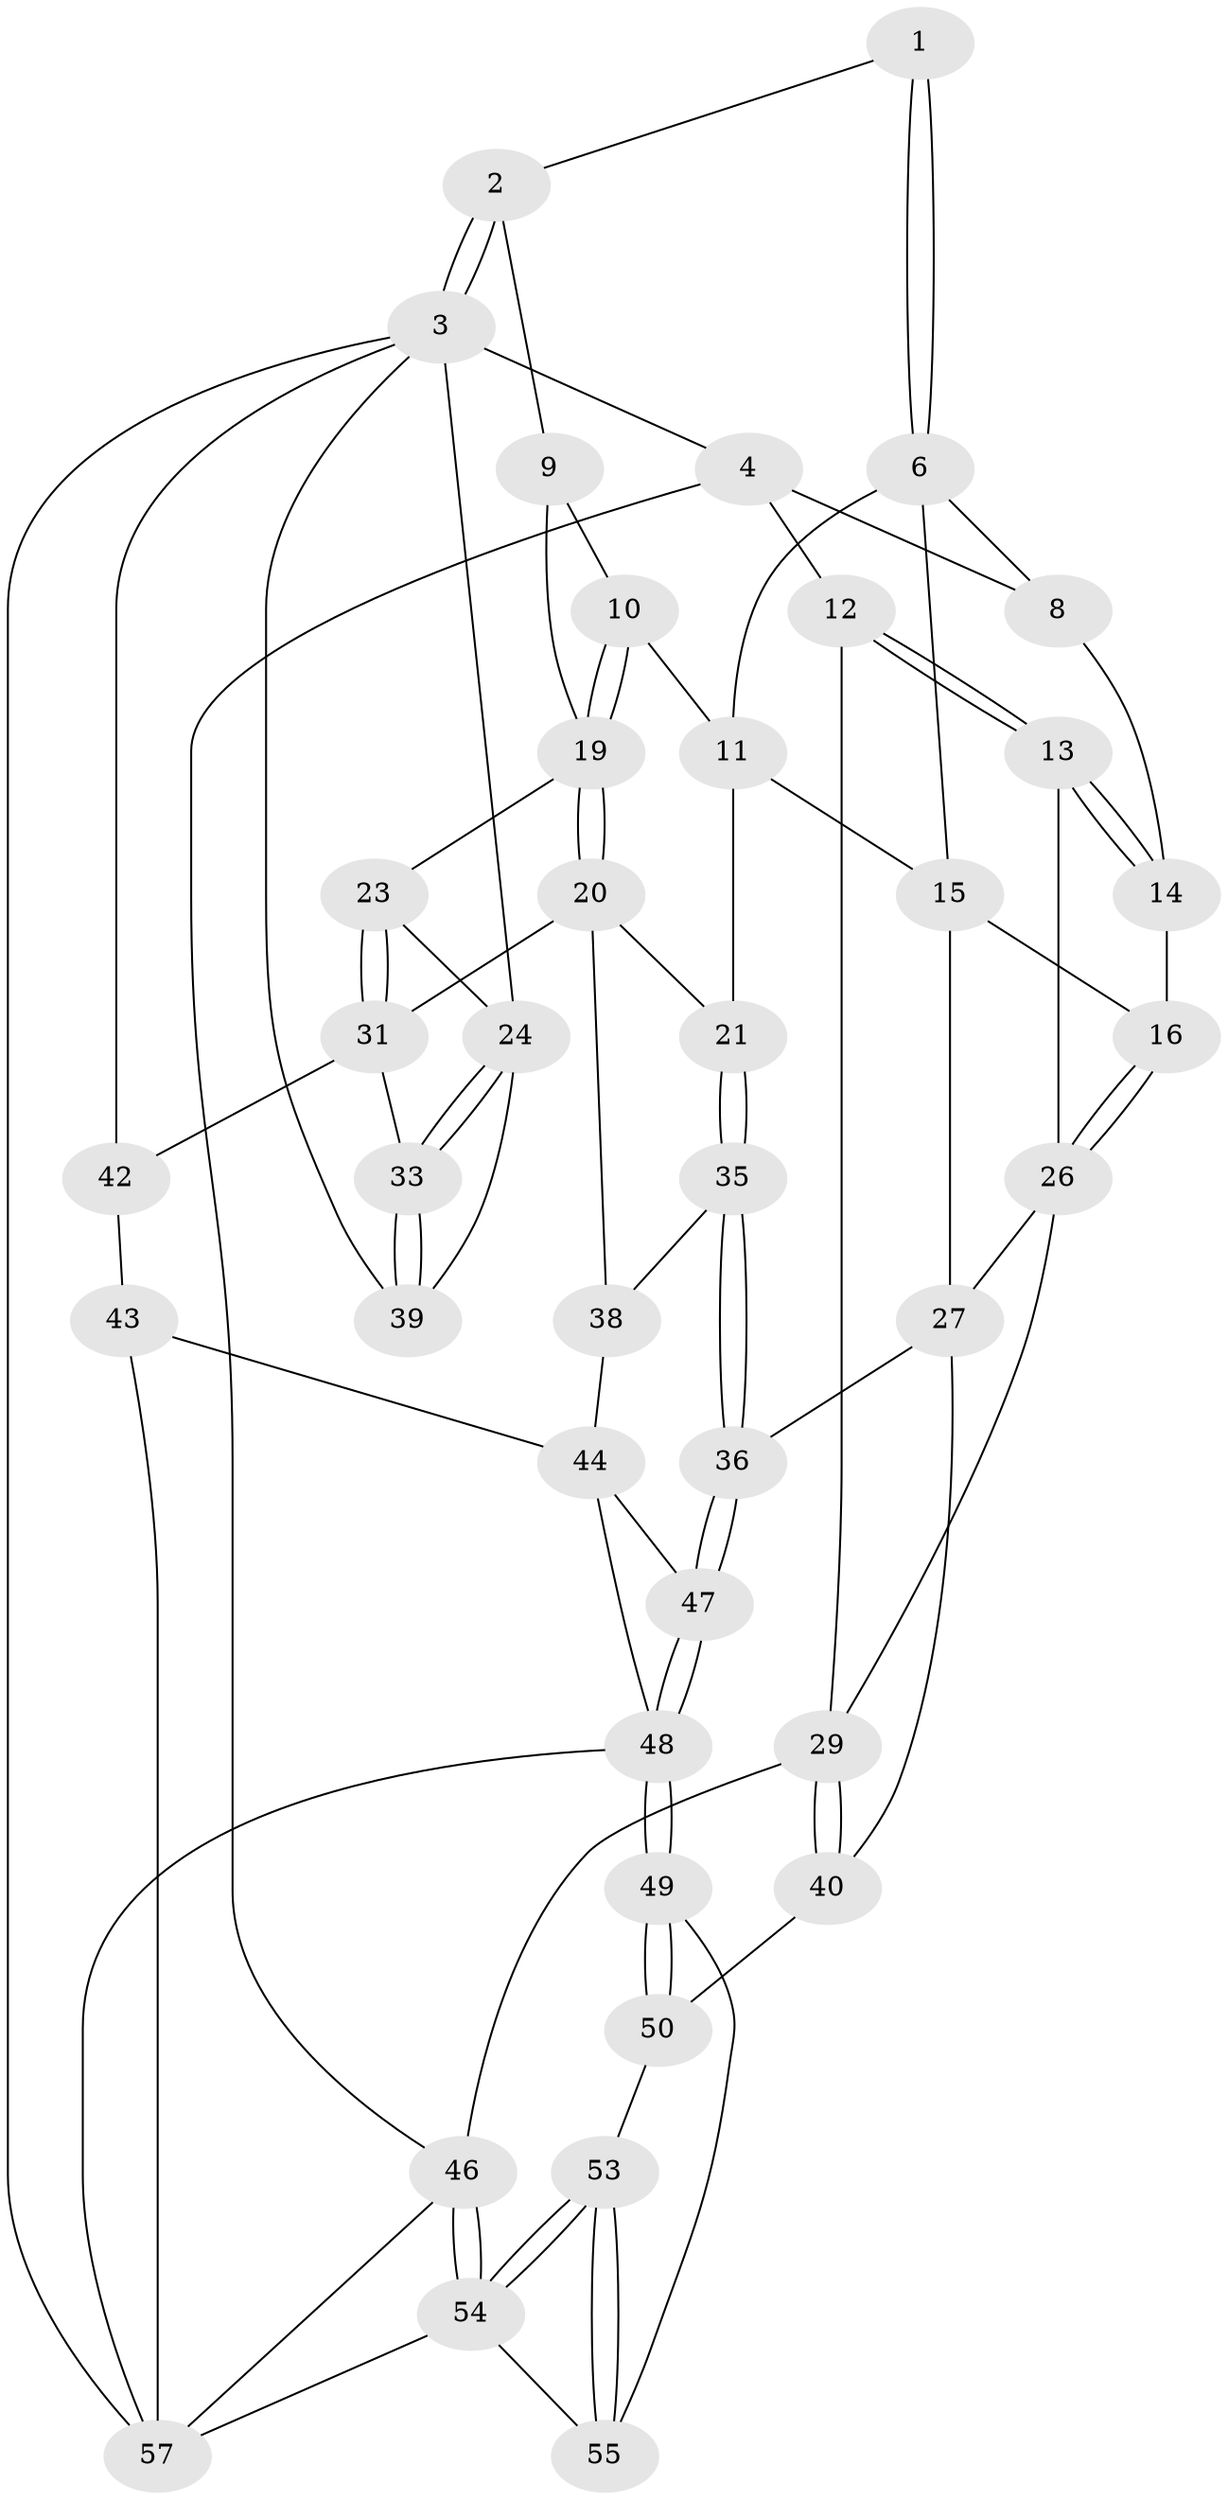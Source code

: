 // Generated by graph-tools (version 1.1) at 2025/52/02/27/25 19:52:41]
// undirected, 41 vertices, 91 edges
graph export_dot {
graph [start="1"]
  node [color=gray90,style=filled];
  1 [pos="+0.33656984868410444+0"];
  2 [pos="+0.638232679910559+0"];
  3 [pos="+1+0",super="+41"];
  4 [pos="+0+0",super="+5"];
  6 [pos="+0.33740777666084915+0",super="+7"];
  8 [pos="+0.11673095339669089+0.027855393745395706"];
  9 [pos="+0.6390219662202908+0.03463818473421063"];
  10 [pos="+0.4775798439558053+0.02324967010873858"];
  11 [pos="+0.36974225801863003+0",super="+17"];
  12 [pos="+0+0.027280449876342625"];
  13 [pos="+0.01190648967390442+0.11063006424499697"];
  14 [pos="+0.07421490532608759+0.0657802897448906"];
  15 [pos="+0.19578434282124402+0.11246705042922739",super="+18"];
  16 [pos="+0.17312443906569952+0.119250311683505"];
  19 [pos="+0.6080240827461821+0.1427746077215477",super="+22"];
  20 [pos="+0.5965585207256172+0.15656901886262597",super="+32"];
  21 [pos="+0.44408214593306244+0.21007590216269875"];
  23 [pos="+0.8041315576739082+0.14005662994681756"];
  24 [pos="+0.8087740731841166+0.13925742371948627",super="+25"];
  26 [pos="+0.06799095721164489+0.16478915300377975",super="+28"];
  27 [pos="+0.27485259582085536+0.2540510765662573",super="+37"];
  29 [pos="+0+0.49985137253057443",super="+30"];
  31 [pos="+0.7143070017024948+0.35049327155878807",super="+34"];
  33 [pos="+0.8879340120103306+0.3209429415884515"];
  35 [pos="+0.49623276982710507+0.3691026375264528"];
  36 [pos="+0.2982284365978805+0.49081608871817445"];
  38 [pos="+0.5974005167295583+0.43461041797825856"];
  39 [pos="+1+0.32340844388372225"];
  40 [pos="+0.07735306744532292+0.5188987685293698",super="+51"];
  42 [pos="+0.8969845757185666+0.6909641889363846"];
  43 [pos="+0.8271046278651449+0.7041056142420193"];
  44 [pos="+0.7970167512456267+0.7026609648253627",super="+45"];
  46 [pos="+0+1"];
  47 [pos="+0.4140696214566884+0.6434421440755292"];
  48 [pos="+0.4238481903705741+0.7056566144520027",super="+56"];
  49 [pos="+0.3626437992972705+0.7361068985275285"];
  50 [pos="+0.2501682564515926+0.7102520298631164",super="+52"];
  53 [pos="+0.026037740010391917+1"];
  54 [pos="+0+1",super="+58"];
  55 [pos="+0.3443452725356457+0.7590862490376494"];
  57 [pos="+0.5175572312720104+1",super="+59"];
  1 -- 2;
  1 -- 6;
  1 -- 6;
  2 -- 3;
  2 -- 3;
  2 -- 9;
  3 -- 4;
  3 -- 24;
  3 -- 57;
  3 -- 42;
  3 -- 39;
  4 -- 12;
  4 -- 46;
  4 -- 8;
  6 -- 11;
  6 -- 8;
  6 -- 15;
  8 -- 14;
  9 -- 10;
  9 -- 19;
  10 -- 11;
  10 -- 19;
  10 -- 19;
  11 -- 21;
  11 -- 15;
  12 -- 13;
  12 -- 13;
  12 -- 29;
  13 -- 14;
  13 -- 14;
  13 -- 26;
  14 -- 16;
  15 -- 16;
  15 -- 27;
  16 -- 26;
  16 -- 26;
  19 -- 20;
  19 -- 20;
  19 -- 23;
  20 -- 21;
  20 -- 38;
  20 -- 31;
  21 -- 35;
  21 -- 35;
  23 -- 24;
  23 -- 31;
  23 -- 31;
  24 -- 33;
  24 -- 33;
  24 -- 39;
  26 -- 27;
  26 -- 29;
  27 -- 40;
  27 -- 36;
  29 -- 40;
  29 -- 40;
  29 -- 46;
  31 -- 33;
  31 -- 42;
  33 -- 39;
  33 -- 39;
  35 -- 36;
  35 -- 36;
  35 -- 38;
  36 -- 47;
  36 -- 47;
  38 -- 44;
  40 -- 50 [weight=2];
  42 -- 43;
  43 -- 44;
  43 -- 57;
  44 -- 47;
  44 -- 48;
  46 -- 54;
  46 -- 54;
  46 -- 57;
  47 -- 48;
  47 -- 48;
  48 -- 49;
  48 -- 49;
  48 -- 57;
  49 -- 50;
  49 -- 50;
  49 -- 55;
  50 -- 53;
  53 -- 54;
  53 -- 54;
  53 -- 55;
  53 -- 55;
  54 -- 57;
  54 -- 55;
}
